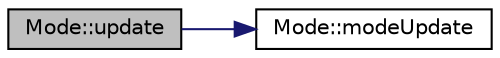 digraph "Mode::update"
{
  edge [fontname="Helvetica",fontsize="10",labelfontname="Helvetica",labelfontsize="10"];
  node [fontname="Helvetica",fontsize="10",shape=record];
  rankdir="LR";
  Node22 [label="Mode::update",height=0.2,width=0.4,color="black", fillcolor="grey75", style="filled", fontcolor="black"];
  Node22 -> Node23 [color="midnightblue",fontsize="10",style="solid",fontname="Helvetica"];
  Node23 [label="Mode::modeUpdate",height=0.2,width=0.4,color="black", fillcolor="white", style="filled",URL="$classMode.html#a54f25cbf566ead1868baa14a7ec37032"];
}
